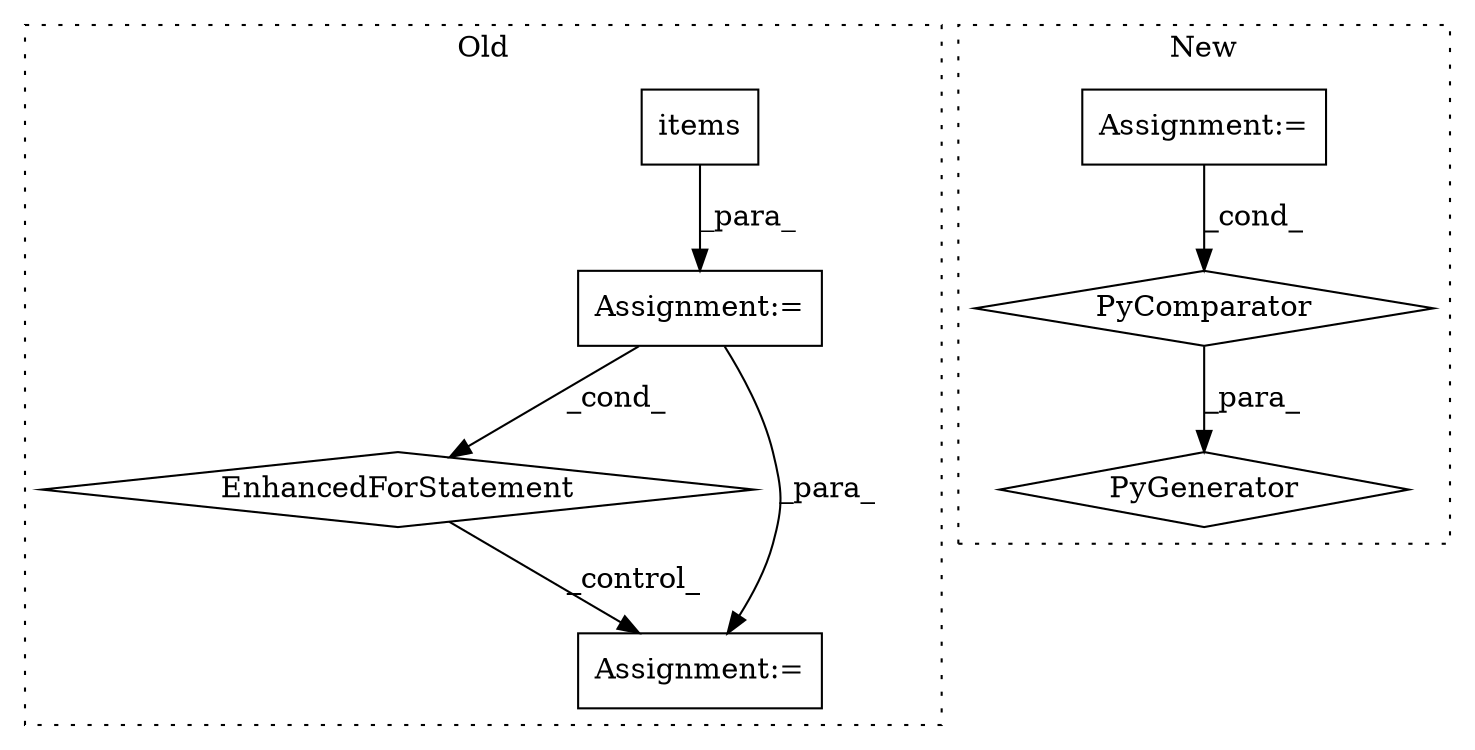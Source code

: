 digraph G {
subgraph cluster0 {
1 [label="items" a="32" s="4059" l="7" shape="box"];
4 [label="Assignment:=" a="7" s="3964,4066" l="67,2" shape="box"];
6 [label="EnhancedForStatement" a="70" s="4190,4277" l="61,2" shape="diamond"];
7 [label="Assignment:=" a="7" s="4339,4435" l="69,2" shape="box"];
label = "Old";
style="dotted";
}
subgraph cluster1 {
2 [label="PyGenerator" a="107" s="4316" l="132" shape="diamond"];
3 [label="Assignment:=" a="7" s="4383" l="59" shape="box"];
5 [label="PyComparator" a="113" s="4383" l="59" shape="diamond"];
label = "New";
style="dotted";
}
1 -> 4 [label="_para_"];
3 -> 5 [label="_cond_"];
4 -> 6 [label="_cond_"];
4 -> 7 [label="_para_"];
5 -> 2 [label="_para_"];
6 -> 7 [label="_control_"];
}